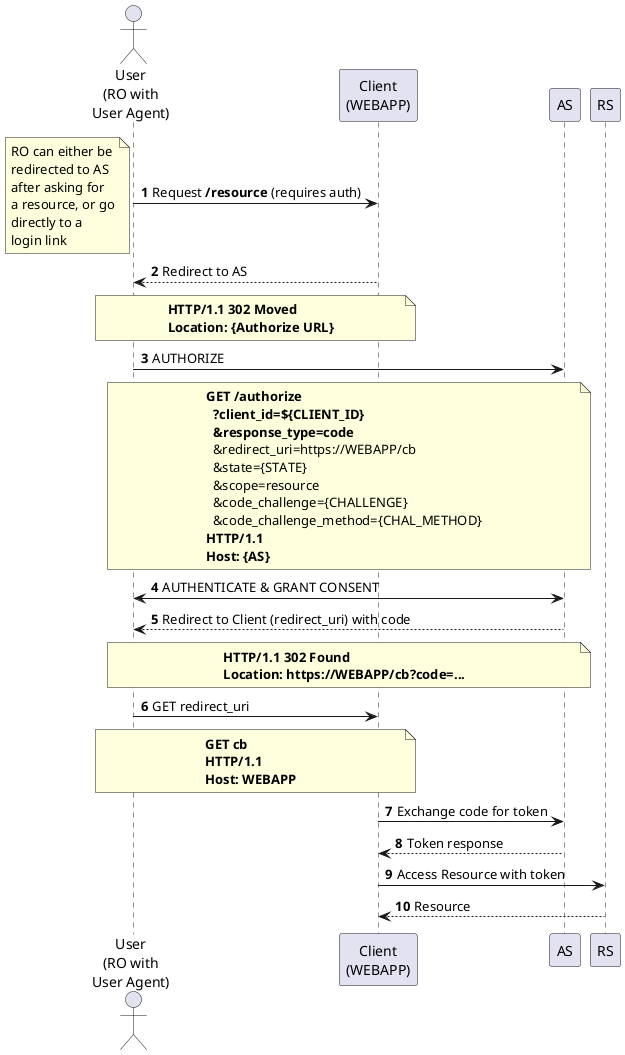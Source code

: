 @startuml

actor User as "User\n(RO with\nUser Agent)"
participant Client as "Client\n(WEBAPP)"
participant AS
participant RS

autonumber

User -> Client: Request **/resource** (requires auth)
note left
    RO can either be
    redirected to AS
    after asking for 
    a resource, or go
    directly to a 
    login link
end note
User <-- Client: Redirect to AS

note over User, Client
    **HTTP/1.1 302 Moved**
    **Location: {Authorize URL}**
end note

User -> AS: AUTHORIZE
note over User, AS
    **GET /authorize**
      **?client_id=${CLIENT_ID}**
      **&response_type=code**
      &redirect_uri=https://WEBAPP/cb
      &state={STATE}
      &scope=resource
      &code_challenge={CHALLENGE}
      &code_challenge_method={CHAL_METHOD}
    **HTTP/1.1**
    **Host: {AS}**
end note

User <-> AS: AUTHENTICATE & GRANT CONSENT

User <-- AS: Redirect to Client (redirect_uri) with code
note over User, AS
    **HTTP/1.1 302 Found**
    **Location: https://WEBAPP/cb?code=...**
end note

User -> Client: GET redirect_uri
note over User, Client
    **GET cb**
    **HTTP/1.1**
    **Host: WEBAPP**
end note

Client -> AS: Exchange code for token
Client <-- AS: Token response
Client -> RS: Access Resource with token
Client <-- RS: Resource

@enduml

